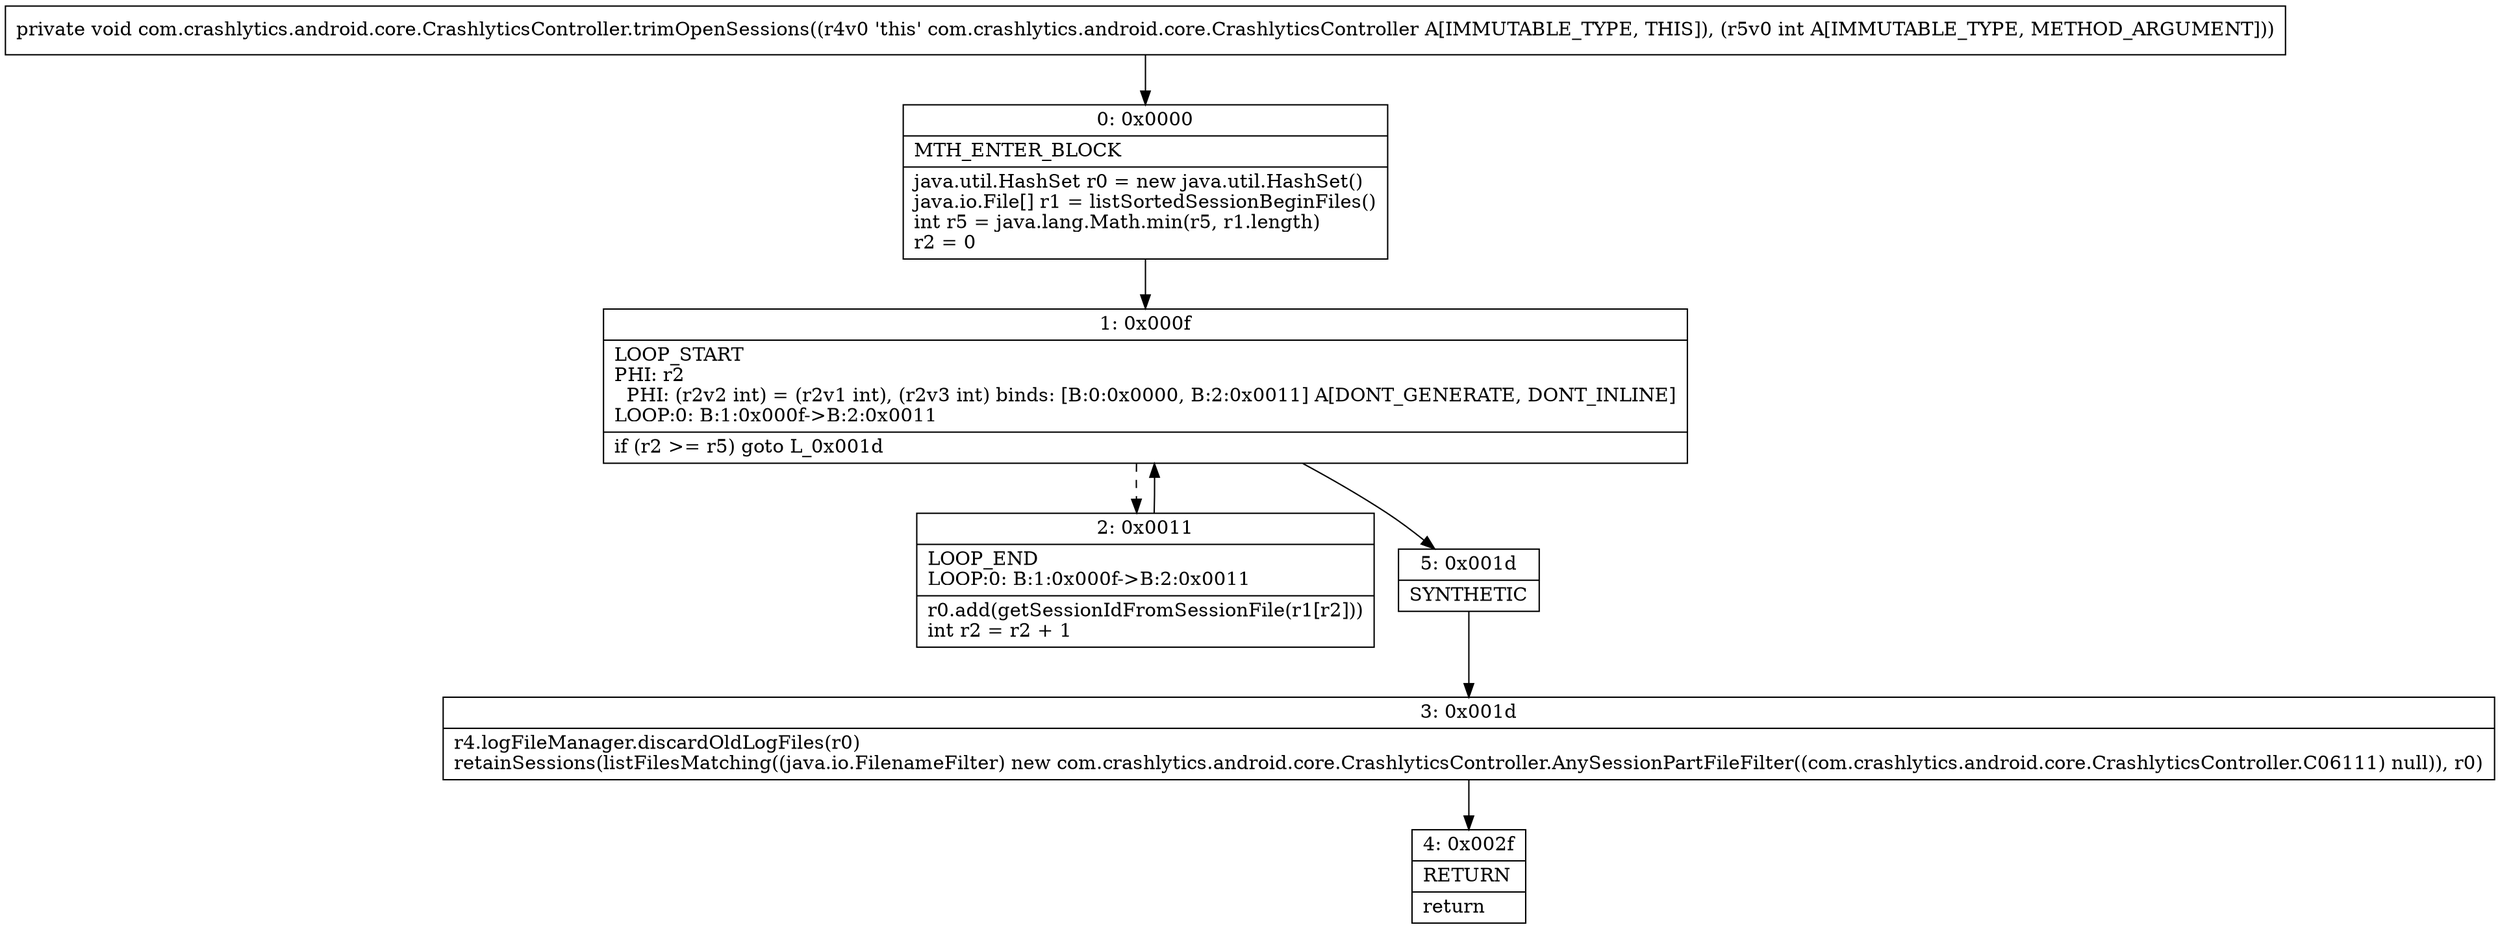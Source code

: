 digraph "CFG forcom.crashlytics.android.core.CrashlyticsController.trimOpenSessions(I)V" {
Node_0 [shape=record,label="{0\:\ 0x0000|MTH_ENTER_BLOCK\l|java.util.HashSet r0 = new java.util.HashSet()\ljava.io.File[] r1 = listSortedSessionBeginFiles()\lint r5 = java.lang.Math.min(r5, r1.length)\lr2 = 0\l}"];
Node_1 [shape=record,label="{1\:\ 0x000f|LOOP_START\lPHI: r2 \l  PHI: (r2v2 int) = (r2v1 int), (r2v3 int) binds: [B:0:0x0000, B:2:0x0011] A[DONT_GENERATE, DONT_INLINE]\lLOOP:0: B:1:0x000f\-\>B:2:0x0011\l|if (r2 \>= r5) goto L_0x001d\l}"];
Node_2 [shape=record,label="{2\:\ 0x0011|LOOP_END\lLOOP:0: B:1:0x000f\-\>B:2:0x0011\l|r0.add(getSessionIdFromSessionFile(r1[r2]))\lint r2 = r2 + 1\l}"];
Node_3 [shape=record,label="{3\:\ 0x001d|r4.logFileManager.discardOldLogFiles(r0)\lretainSessions(listFilesMatching((java.io.FilenameFilter) new com.crashlytics.android.core.CrashlyticsController.AnySessionPartFileFilter((com.crashlytics.android.core.CrashlyticsController.C06111) null)), r0)\l}"];
Node_4 [shape=record,label="{4\:\ 0x002f|RETURN\l|return\l}"];
Node_5 [shape=record,label="{5\:\ 0x001d|SYNTHETIC\l}"];
MethodNode[shape=record,label="{private void com.crashlytics.android.core.CrashlyticsController.trimOpenSessions((r4v0 'this' com.crashlytics.android.core.CrashlyticsController A[IMMUTABLE_TYPE, THIS]), (r5v0 int A[IMMUTABLE_TYPE, METHOD_ARGUMENT])) }"];
MethodNode -> Node_0;
Node_0 -> Node_1;
Node_1 -> Node_2[style=dashed];
Node_1 -> Node_5;
Node_2 -> Node_1;
Node_3 -> Node_4;
Node_5 -> Node_3;
}

